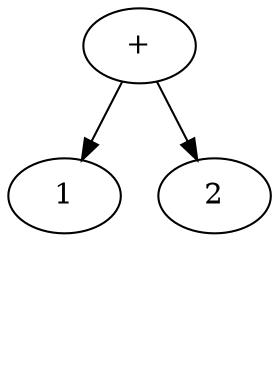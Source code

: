 digraph {
    add1[label="+" class="operator"]
    one[label="1" class="value,disabled"]
    two[label="2" class="value,disabled"]

    add1 -> one[class="disabled"]
    add1 -> two[class="disabled"]


    c[style="invis"]
    two -> c[style="invis"]
}
